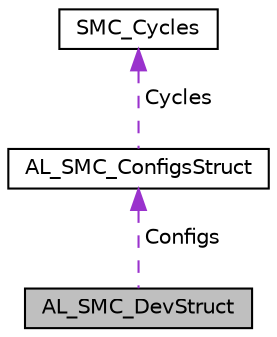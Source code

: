 digraph "AL_SMC_DevStruct"
{
  edge [fontname="Helvetica",fontsize="10",labelfontname="Helvetica",labelfontsize="10"];
  node [fontname="Helvetica",fontsize="10",shape=record];
  Node1 [label="AL_SMC_DevStruct",height=0.2,width=0.4,color="black", fillcolor="grey75", style="filled", fontcolor="black"];
  Node2 -> Node1 [dir="back",color="darkorchid3",fontsize="10",style="dashed",label=" Configs" ,fontname="Helvetica"];
  Node2 [label="AL_SMC_ConfigsStruct",height=0.2,width=0.4,color="black", fillcolor="white", style="filled",URL="$structAL__SMC__ConfigsStruct.html"];
  Node3 -> Node2 [dir="back",color="darkorchid3",fontsize="10",style="dashed",label=" Cycles" ,fontname="Helvetica"];
  Node3 [label="SMC_Cycles",height=0.2,width=0.4,color="black", fillcolor="white", style="filled",URL="$unionSMC__Cycles.html"];
}
